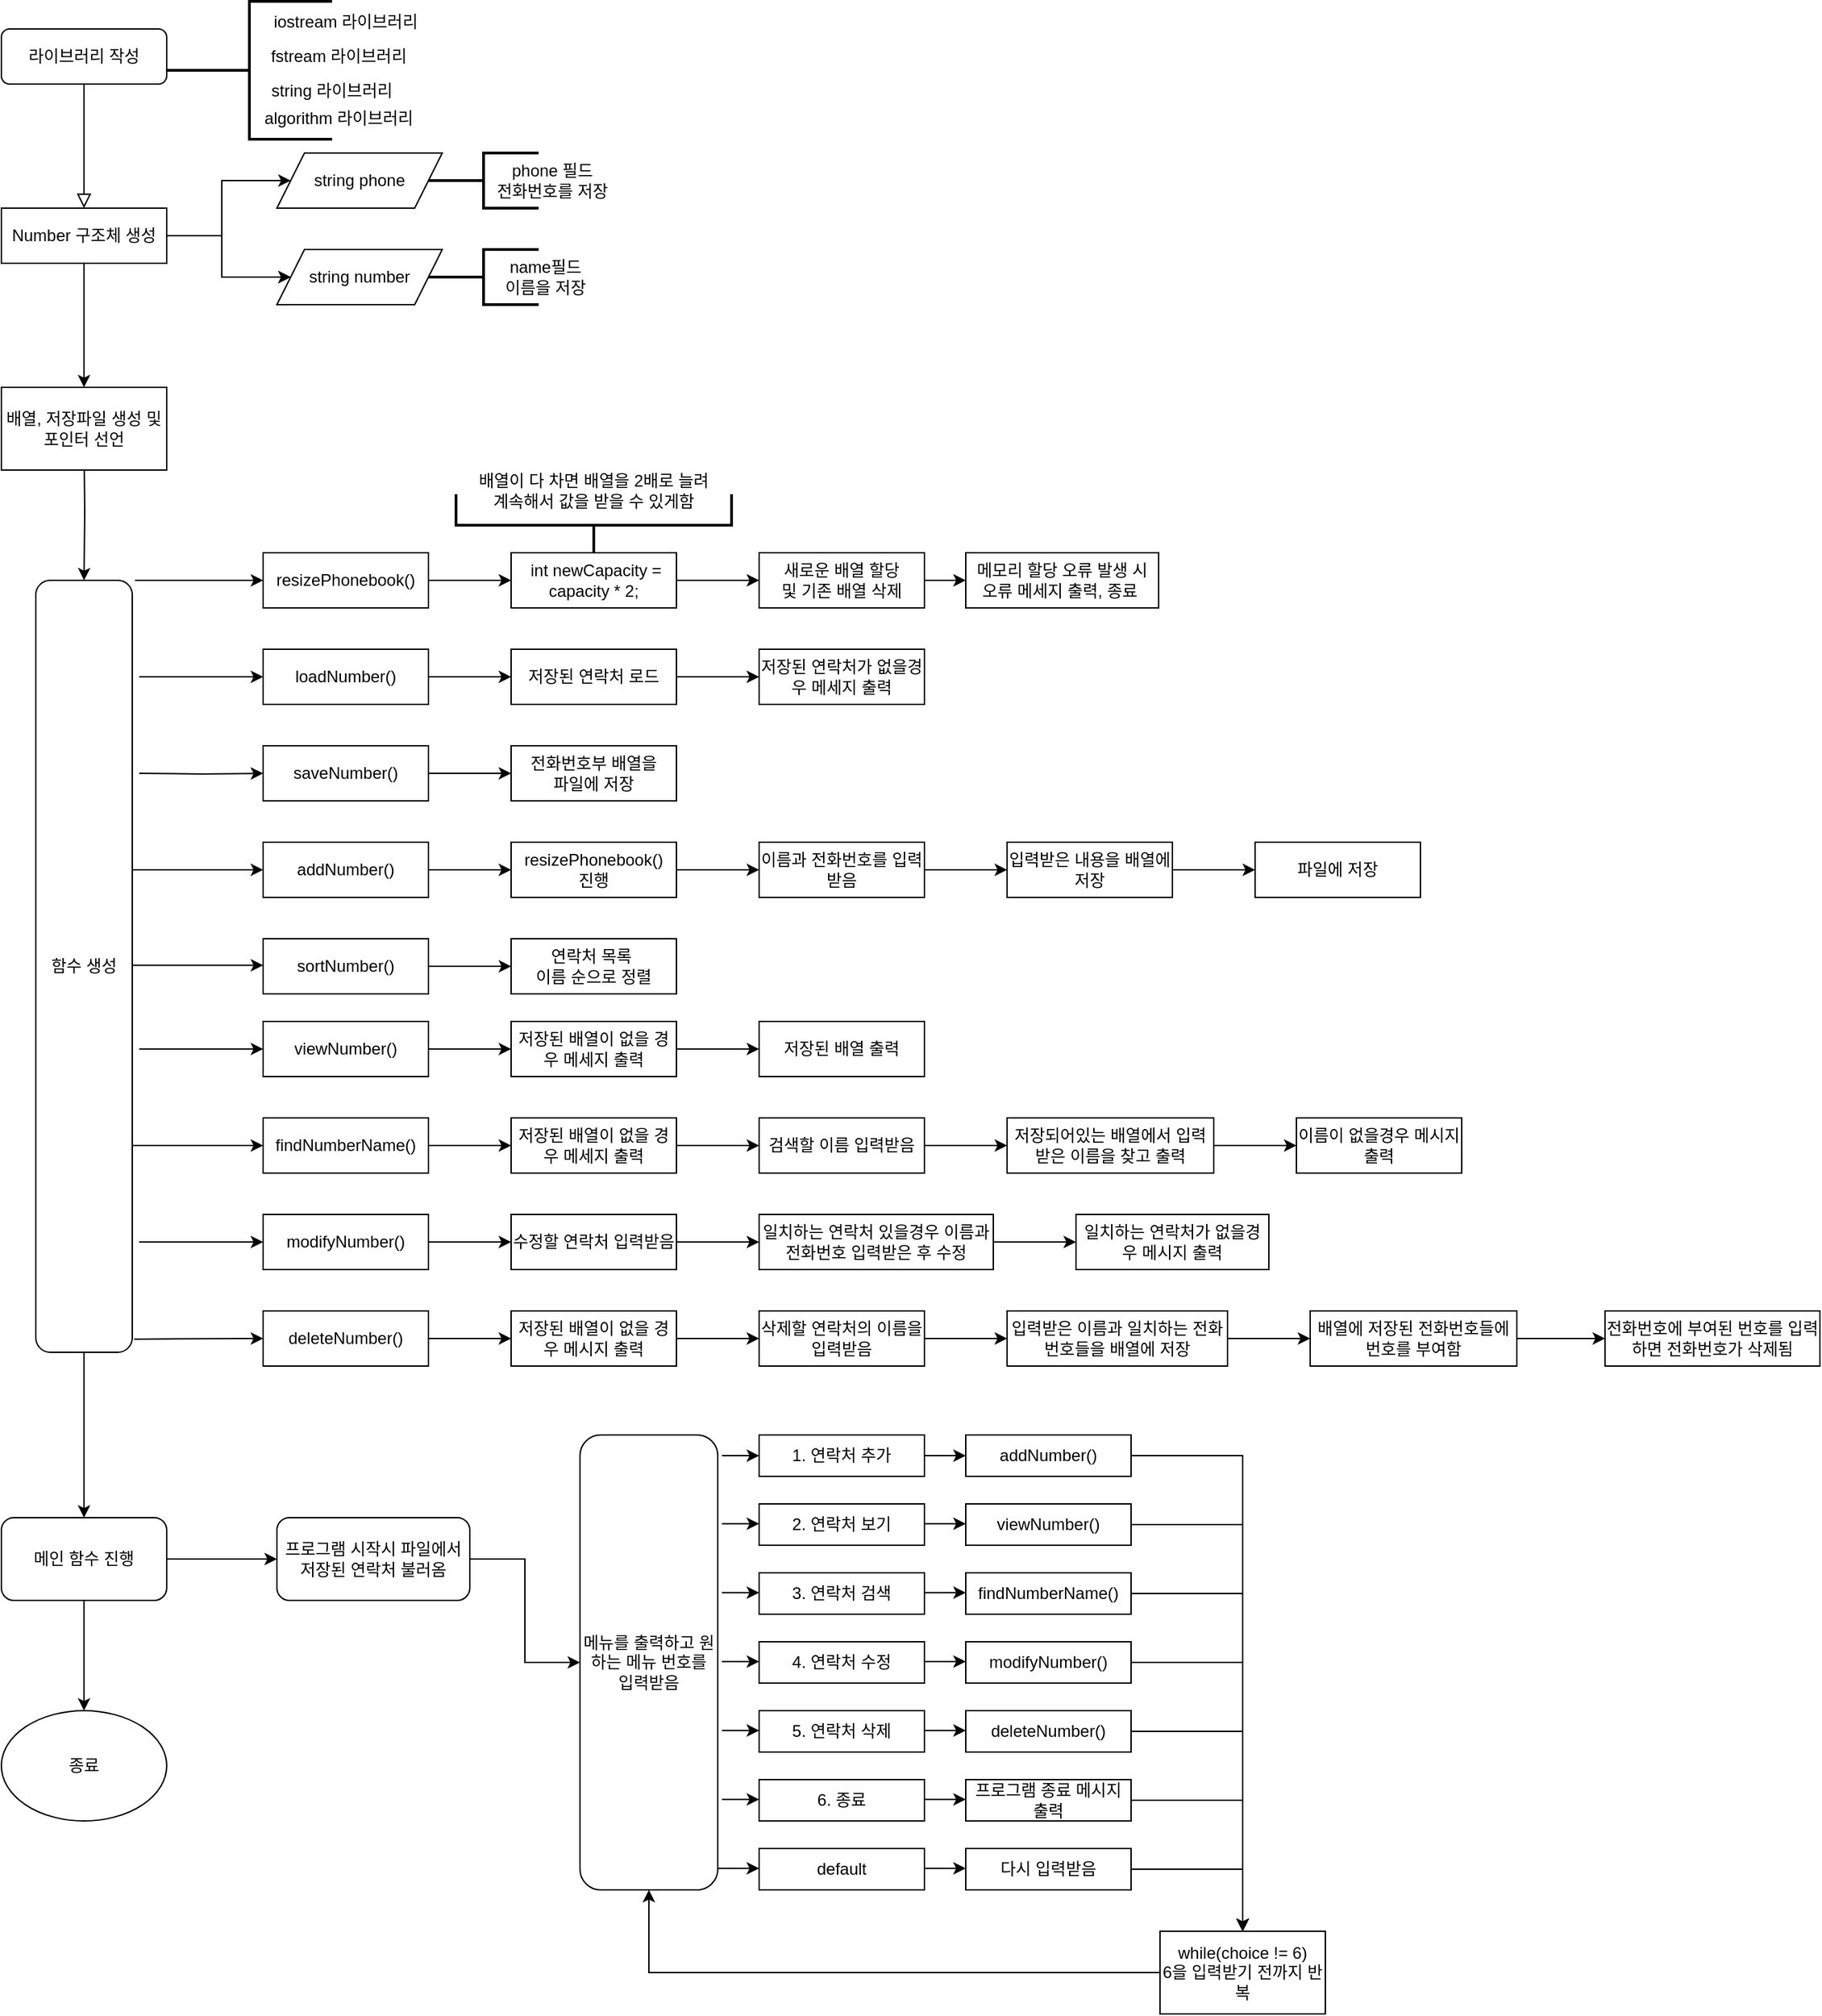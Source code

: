 <mxfile version="24.7.16">
  <diagram id="C5RBs43oDa-KdzZeNtuy" name="Page-1">
    <mxGraphModel dx="934" dy="646" grid="1" gridSize="10" guides="1" tooltips="1" connect="1" arrows="1" fold="1" page="1" pageScale="1" pageWidth="827" pageHeight="1169" math="0" shadow="0">
      <root>
        <mxCell id="WIyWlLk6GJQsqaUBKTNV-0" />
        <mxCell id="WIyWlLk6GJQsqaUBKTNV-1" parent="WIyWlLk6GJQsqaUBKTNV-0" />
        <mxCell id="WIyWlLk6GJQsqaUBKTNV-2" value="" style="rounded=0;html=1;jettySize=auto;orthogonalLoop=1;fontSize=11;endArrow=block;endFill=0;endSize=8;strokeWidth=1;shadow=0;labelBackgroundColor=none;edgeStyle=orthogonalEdgeStyle;entryX=0.5;entryY=0;entryDx=0;entryDy=0;" parent="WIyWlLk6GJQsqaUBKTNV-1" source="WIyWlLk6GJQsqaUBKTNV-3" target="g7YDLFYQn1koHxjDutFm-1" edge="1">
          <mxGeometry relative="1" as="geometry">
            <mxPoint x="400" y="140" as="targetPoint" />
            <Array as="points" />
          </mxGeometry>
        </mxCell>
        <mxCell id="WIyWlLk6GJQsqaUBKTNV-3" value="라이브러리 작성" style="rounded=1;whiteSpace=wrap;html=1;fontSize=12;glass=0;strokeWidth=1;shadow=0;" parent="WIyWlLk6GJQsqaUBKTNV-1" vertex="1">
          <mxGeometry x="340" y="30" width="120" height="40" as="geometry" />
        </mxCell>
        <mxCell id="g7YDLFYQn1koHxjDutFm-14" value="" style="edgeStyle=orthogonalEdgeStyle;rounded=0;orthogonalLoop=1;jettySize=auto;html=1;" parent="WIyWlLk6GJQsqaUBKTNV-1" source="g7YDLFYQn1koHxjDutFm-1" target="g7YDLFYQn1koHxjDutFm-12" edge="1">
          <mxGeometry relative="1" as="geometry" />
        </mxCell>
        <mxCell id="g7YDLFYQn1koHxjDutFm-15" value="" style="edgeStyle=orthogonalEdgeStyle;rounded=0;orthogonalLoop=1;jettySize=auto;html=1;" parent="WIyWlLk6GJQsqaUBKTNV-1" source="g7YDLFYQn1koHxjDutFm-1" target="g7YDLFYQn1koHxjDutFm-12" edge="1">
          <mxGeometry relative="1" as="geometry" />
        </mxCell>
        <mxCell id="g7YDLFYQn1koHxjDutFm-17" style="edgeStyle=orthogonalEdgeStyle;rounded=0;orthogonalLoop=1;jettySize=auto;html=1;" parent="WIyWlLk6GJQsqaUBKTNV-1" source="g7YDLFYQn1koHxjDutFm-1" target="g7YDLFYQn1koHxjDutFm-9" edge="1">
          <mxGeometry relative="1" as="geometry" />
        </mxCell>
        <mxCell id="g7YDLFYQn1koHxjDutFm-1" value="Number 구조체 생성" style="rounded=0;whiteSpace=wrap;html=1;" parent="WIyWlLk6GJQsqaUBKTNV-1" vertex="1">
          <mxGeometry x="340" y="160" width="120" height="40" as="geometry" />
        </mxCell>
        <mxCell id="g7YDLFYQn1koHxjDutFm-9" value="string phone" style="shape=parallelogram;perimeter=parallelogramPerimeter;whiteSpace=wrap;html=1;fixedSize=1;" parent="WIyWlLk6GJQsqaUBKTNV-1" vertex="1">
          <mxGeometry x="540" y="120" width="120" height="40" as="geometry" />
        </mxCell>
        <mxCell id="g7YDLFYQn1koHxjDutFm-10" style="edgeStyle=orthogonalEdgeStyle;rounded=0;orthogonalLoop=1;jettySize=auto;html=1;exitX=0.5;exitY=1;exitDx=0;exitDy=0;" parent="WIyWlLk6GJQsqaUBKTNV-1" source="g7YDLFYQn1koHxjDutFm-9" target="g7YDLFYQn1koHxjDutFm-9" edge="1">
          <mxGeometry relative="1" as="geometry" />
        </mxCell>
        <mxCell id="g7YDLFYQn1koHxjDutFm-12" value="string number" style="shape=parallelogram;perimeter=parallelogramPerimeter;whiteSpace=wrap;html=1;fixedSize=1;direction=east;" parent="WIyWlLk6GJQsqaUBKTNV-1" vertex="1">
          <mxGeometry x="540" y="190" width="120" height="40" as="geometry" />
        </mxCell>
        <mxCell id="g7YDLFYQn1koHxjDutFm-18" value="phone 필드&lt;div&gt;전화번호를 저장&lt;/div&gt;" style="text;html=1;align=center;verticalAlign=middle;whiteSpace=wrap;rounded=0;" parent="WIyWlLk6GJQsqaUBKTNV-1" vertex="1">
          <mxGeometry x="695" y="125" width="90" height="30" as="geometry" />
        </mxCell>
        <mxCell id="g7YDLFYQn1koHxjDutFm-21" value="name필드&lt;div&gt;이름을 저장&lt;/div&gt;" style="text;html=1;align=center;verticalAlign=middle;whiteSpace=wrap;rounded=0;" parent="WIyWlLk6GJQsqaUBKTNV-1" vertex="1">
          <mxGeometry x="685" y="195" width="100" height="30" as="geometry" />
        </mxCell>
        <mxCell id="g7YDLFYQn1koHxjDutFm-23" value="" style="strokeWidth=2;html=1;shape=mxgraph.flowchart.annotation_2;align=left;labelPosition=right;pointerEvents=1;" parent="WIyWlLk6GJQsqaUBKTNV-1" vertex="1">
          <mxGeometry x="650" y="190" width="80" height="40" as="geometry" />
        </mxCell>
        <mxCell id="g7YDLFYQn1koHxjDutFm-24" value="" style="strokeWidth=2;html=1;shape=mxgraph.flowchart.annotation_2;align=left;labelPosition=right;pointerEvents=1;" parent="WIyWlLk6GJQsqaUBKTNV-1" vertex="1">
          <mxGeometry x="650" y="120" width="80" height="40" as="geometry" />
        </mxCell>
        <mxCell id="g7YDLFYQn1koHxjDutFm-28" value="iostream 라이브러리" style="text;html=1;align=center;verticalAlign=middle;whiteSpace=wrap;rounded=0;" parent="WIyWlLk6GJQsqaUBKTNV-1" vertex="1">
          <mxGeometry x="530" y="10" width="120" height="30" as="geometry" />
        </mxCell>
        <mxCell id="g7YDLFYQn1koHxjDutFm-29" value="fstream 라이브러리" style="text;html=1;align=center;verticalAlign=middle;whiteSpace=wrap;rounded=0;" parent="WIyWlLk6GJQsqaUBKTNV-1" vertex="1">
          <mxGeometry x="530" y="35" width="110" height="30" as="geometry" />
        </mxCell>
        <mxCell id="g7YDLFYQn1koHxjDutFm-30" value="string 라이브러리" style="text;html=1;align=center;verticalAlign=middle;whiteSpace=wrap;rounded=0;" parent="WIyWlLk6GJQsqaUBKTNV-1" vertex="1">
          <mxGeometry x="520" y="60" width="120" height="30" as="geometry" />
        </mxCell>
        <mxCell id="g7YDLFYQn1koHxjDutFm-31" value="" style="strokeWidth=2;html=1;shape=mxgraph.flowchart.annotation_2;align=left;labelPosition=right;pointerEvents=1;" parent="WIyWlLk6GJQsqaUBKTNV-1" vertex="1">
          <mxGeometry x="460" y="10" width="120" height="100" as="geometry" />
        </mxCell>
        <mxCell id="4MR9LYJNb3dsvBy-W1I3-41" value="" style="edgeStyle=orthogonalEdgeStyle;rounded=0;orthogonalLoop=1;jettySize=auto;html=1;" edge="1" parent="WIyWlLk6GJQsqaUBKTNV-1" target="4MR9LYJNb3dsvBy-W1I3-38">
          <mxGeometry relative="1" as="geometry">
            <mxPoint x="440" y="570" as="sourcePoint" />
          </mxGeometry>
        </mxCell>
        <mxCell id="4MR9LYJNb3dsvBy-W1I3-85" value="" style="edgeStyle=orthogonalEdgeStyle;rounded=0;orthogonalLoop=1;jettySize=auto;html=1;exitX=0.5;exitY=1;exitDx=0;exitDy=0;" edge="1" parent="WIyWlLk6GJQsqaUBKTNV-1" source="g7YDLFYQn1koHxjDutFm-34" target="4MR9LYJNb3dsvBy-W1I3-84">
          <mxGeometry relative="1" as="geometry">
            <mxPoint x="400" y="950" as="sourcePoint" />
          </mxGeometry>
        </mxCell>
        <mxCell id="4MR9LYJNb3dsvBy-W1I3-121" value="" style="edgeStyle=orthogonalEdgeStyle;rounded=0;orthogonalLoop=1;jettySize=auto;html=1;" edge="1" parent="WIyWlLk6GJQsqaUBKTNV-1" source="g7YDLFYQn1koHxjDutFm-34" target="4MR9LYJNb3dsvBy-W1I3-112">
          <mxGeometry relative="1" as="geometry">
            <Array as="points">
              <mxPoint x="460" y="640" />
              <mxPoint x="460" y="640" />
            </Array>
          </mxGeometry>
        </mxCell>
        <mxCell id="g7YDLFYQn1koHxjDutFm-34" value="함수 생성" style="rounded=1;whiteSpace=wrap;html=1;" parent="WIyWlLk6GJQsqaUBKTNV-1" vertex="1">
          <mxGeometry x="365" y="430" width="70" height="560" as="geometry" />
        </mxCell>
        <mxCell id="drRuU5ZXEtBAREYifB8F-1" value="" style="edgeStyle=orthogonalEdgeStyle;rounded=0;orthogonalLoop=1;jettySize=auto;html=1;" parent="WIyWlLk6GJQsqaUBKTNV-1" source="g7YDLFYQn1koHxjDutFm-1" edge="1">
          <mxGeometry relative="1" as="geometry">
            <mxPoint x="400" y="200" as="sourcePoint" />
            <mxPoint x="400" y="290" as="targetPoint" />
          </mxGeometry>
        </mxCell>
        <mxCell id="drRuU5ZXEtBAREYifB8F-2" value="" style="edgeStyle=orthogonalEdgeStyle;rounded=0;orthogonalLoop=1;jettySize=auto;html=1;" parent="WIyWlLk6GJQsqaUBKTNV-1" target="g7YDLFYQn1koHxjDutFm-34" edge="1">
          <mxGeometry relative="1" as="geometry">
            <mxPoint x="400" y="330" as="sourcePoint" />
          </mxGeometry>
        </mxCell>
        <mxCell id="drRuU5ZXEtBAREYifB8F-11" value="배열이 다 차면 배열을 2배로 늘려&lt;div&gt;계속해서 값을 받을 수 있게함&lt;/div&gt;" style="text;html=1;align=center;verticalAlign=middle;whiteSpace=wrap;rounded=0;" parent="WIyWlLk6GJQsqaUBKTNV-1" vertex="1">
          <mxGeometry x="660" y="350" width="220" height="30" as="geometry" />
        </mxCell>
        <mxCell id="drRuU5ZXEtBAREYifB8F-12" value="" style="strokeWidth=2;html=1;shape=mxgraph.flowchart.annotation_2;align=left;labelPosition=right;pointerEvents=1;direction=north;" parent="WIyWlLk6GJQsqaUBKTNV-1" vertex="1">
          <mxGeometry x="670" y="367.5" width="200" height="45" as="geometry" />
        </mxCell>
        <mxCell id="4MR9LYJNb3dsvBy-W1I3-4" value="배열, 저장파일 생성 및 포인터 선언" style="rounded=0;whiteSpace=wrap;html=1;" vertex="1" parent="WIyWlLk6GJQsqaUBKTNV-1">
          <mxGeometry x="340" y="290" width="120" height="60" as="geometry" />
        </mxCell>
        <mxCell id="4MR9LYJNb3dsvBy-W1I3-27" value="" style="edgeStyle=orthogonalEdgeStyle;rounded=0;orthogonalLoop=1;jettySize=auto;html=1;" edge="1" parent="WIyWlLk6GJQsqaUBKTNV-1" source="4MR9LYJNb3dsvBy-W1I3-5" target="4MR9LYJNb3dsvBy-W1I3-25">
          <mxGeometry relative="1" as="geometry" />
        </mxCell>
        <mxCell id="4MR9LYJNb3dsvBy-W1I3-5" value="resizePhonebook()" style="rounded=0;whiteSpace=wrap;html=1;" vertex="1" parent="WIyWlLk6GJQsqaUBKTNV-1">
          <mxGeometry x="530" y="410" width="120" height="40" as="geometry" />
        </mxCell>
        <mxCell id="4MR9LYJNb3dsvBy-W1I3-13" value="" style="edgeStyle=orthogonalEdgeStyle;rounded=0;orthogonalLoop=1;jettySize=auto;html=1;" edge="1" parent="WIyWlLk6GJQsqaUBKTNV-1" source="4MR9LYJNb3dsvBy-W1I3-8" target="4MR9LYJNb3dsvBy-W1I3-12">
          <mxGeometry relative="1" as="geometry" />
        </mxCell>
        <mxCell id="4MR9LYJNb3dsvBy-W1I3-8" value="새로운 배열 할당&lt;div&gt;및 기존 배열 삭제&lt;/div&gt;" style="rounded=0;whiteSpace=wrap;html=1;" vertex="1" parent="WIyWlLk6GJQsqaUBKTNV-1">
          <mxGeometry x="890" y="410" width="120" height="40" as="geometry" />
        </mxCell>
        <mxCell id="4MR9LYJNb3dsvBy-W1I3-12" value="메모리 할당 오류 발생 시&lt;div&gt;오류 메세지 출력, 종료&amp;nbsp;&lt;/div&gt;" style="rounded=0;whiteSpace=wrap;html=1;" vertex="1" parent="WIyWlLk6GJQsqaUBKTNV-1">
          <mxGeometry x="1040" y="410" width="140" height="40" as="geometry" />
        </mxCell>
        <mxCell id="4MR9LYJNb3dsvBy-W1I3-24" value="" style="endArrow=classic;html=1;rounded=0;entryX=0;entryY=0.5;entryDx=0;entryDy=0;" edge="1" parent="WIyWlLk6GJQsqaUBKTNV-1" target="4MR9LYJNb3dsvBy-W1I3-5">
          <mxGeometry width="50" height="50" relative="1" as="geometry">
            <mxPoint x="437" y="430" as="sourcePoint" />
            <mxPoint x="770" y="580" as="targetPoint" />
          </mxGeometry>
        </mxCell>
        <mxCell id="4MR9LYJNb3dsvBy-W1I3-28" value="" style="edgeStyle=orthogonalEdgeStyle;rounded=0;orthogonalLoop=1;jettySize=auto;html=1;entryX=0;entryY=0.5;entryDx=0;entryDy=0;" edge="1" parent="WIyWlLk6GJQsqaUBKTNV-1" source="4MR9LYJNb3dsvBy-W1I3-25" target="4MR9LYJNb3dsvBy-W1I3-8">
          <mxGeometry relative="1" as="geometry">
            <mxPoint x="860" y="450" as="targetPoint" />
            <Array as="points">
              <mxPoint x="850" y="430" />
              <mxPoint x="850" y="430" />
            </Array>
          </mxGeometry>
        </mxCell>
        <mxCell id="4MR9LYJNb3dsvBy-W1I3-25" value="&amp;nbsp;int newCapacity = capacity * 2;" style="rounded=0;whiteSpace=wrap;html=1;" vertex="1" parent="WIyWlLk6GJQsqaUBKTNV-1">
          <mxGeometry x="710" y="410" width="120" height="40" as="geometry" />
        </mxCell>
        <mxCell id="4MR9LYJNb3dsvBy-W1I3-34" value="" style="edgeStyle=orthogonalEdgeStyle;rounded=0;orthogonalLoop=1;jettySize=auto;html=1;" edge="1" parent="WIyWlLk6GJQsqaUBKTNV-1" source="4MR9LYJNb3dsvBy-W1I3-32" target="4MR9LYJNb3dsvBy-W1I3-33">
          <mxGeometry relative="1" as="geometry" />
        </mxCell>
        <mxCell id="4MR9LYJNb3dsvBy-W1I3-32" value="loadNumber()" style="rounded=0;whiteSpace=wrap;html=1;" vertex="1" parent="WIyWlLk6GJQsqaUBKTNV-1">
          <mxGeometry x="530" y="480" width="120" height="40" as="geometry" />
        </mxCell>
        <mxCell id="4MR9LYJNb3dsvBy-W1I3-36" value="" style="edgeStyle=orthogonalEdgeStyle;rounded=0;orthogonalLoop=1;jettySize=auto;html=1;" edge="1" parent="WIyWlLk6GJQsqaUBKTNV-1" source="4MR9LYJNb3dsvBy-W1I3-33" target="4MR9LYJNb3dsvBy-W1I3-35">
          <mxGeometry relative="1" as="geometry" />
        </mxCell>
        <mxCell id="4MR9LYJNb3dsvBy-W1I3-33" value="저장된 연락처 로드" style="rounded=0;whiteSpace=wrap;html=1;" vertex="1" parent="WIyWlLk6GJQsqaUBKTNV-1">
          <mxGeometry x="710" y="480" width="120" height="40" as="geometry" />
        </mxCell>
        <mxCell id="4MR9LYJNb3dsvBy-W1I3-35" value="저장된 연락처가 없을경우 메세지 출력" style="rounded=0;whiteSpace=wrap;html=1;" vertex="1" parent="WIyWlLk6GJQsqaUBKTNV-1">
          <mxGeometry x="890" y="480" width="120" height="40" as="geometry" />
        </mxCell>
        <mxCell id="4MR9LYJNb3dsvBy-W1I3-37" value="" style="endArrow=classic;html=1;rounded=0;entryX=0;entryY=0.5;entryDx=0;entryDy=0;" edge="1" parent="WIyWlLk6GJQsqaUBKTNV-1" target="4MR9LYJNb3dsvBy-W1I3-32">
          <mxGeometry width="50" height="50" relative="1" as="geometry">
            <mxPoint x="440" y="500" as="sourcePoint" />
            <mxPoint x="740" y="630" as="targetPoint" />
          </mxGeometry>
        </mxCell>
        <mxCell id="4MR9LYJNb3dsvBy-W1I3-40" value="" style="edgeStyle=orthogonalEdgeStyle;rounded=0;orthogonalLoop=1;jettySize=auto;html=1;" edge="1" parent="WIyWlLk6GJQsqaUBKTNV-1" source="4MR9LYJNb3dsvBy-W1I3-38" target="4MR9LYJNb3dsvBy-W1I3-39">
          <mxGeometry relative="1" as="geometry" />
        </mxCell>
        <mxCell id="4MR9LYJNb3dsvBy-W1I3-38" value="saveNumber()" style="rounded=0;whiteSpace=wrap;html=1;" vertex="1" parent="WIyWlLk6GJQsqaUBKTNV-1">
          <mxGeometry x="530" y="550" width="120" height="40" as="geometry" />
        </mxCell>
        <mxCell id="4MR9LYJNb3dsvBy-W1I3-39" value="전화번호부 배열을&lt;div&gt;파일에 저장&lt;/div&gt;" style="rounded=0;whiteSpace=wrap;html=1;" vertex="1" parent="WIyWlLk6GJQsqaUBKTNV-1">
          <mxGeometry x="710" y="550" width="120" height="40" as="geometry" />
        </mxCell>
        <mxCell id="4MR9LYJNb3dsvBy-W1I3-44" value="" style="edgeStyle=orthogonalEdgeStyle;rounded=0;orthogonalLoop=1;jettySize=auto;html=1;" edge="1" parent="WIyWlLk6GJQsqaUBKTNV-1" source="4MR9LYJNb3dsvBy-W1I3-42" target="4MR9LYJNb3dsvBy-W1I3-43">
          <mxGeometry relative="1" as="geometry" />
        </mxCell>
        <mxCell id="4MR9LYJNb3dsvBy-W1I3-42" value="viewNumber()" style="rounded=0;whiteSpace=wrap;html=1;" vertex="1" parent="WIyWlLk6GJQsqaUBKTNV-1">
          <mxGeometry x="530" y="750" width="120" height="40" as="geometry" />
        </mxCell>
        <mxCell id="4MR9LYJNb3dsvBy-W1I3-46" value="" style="edgeStyle=orthogonalEdgeStyle;rounded=0;orthogonalLoop=1;jettySize=auto;html=1;" edge="1" parent="WIyWlLk6GJQsqaUBKTNV-1" source="4MR9LYJNb3dsvBy-W1I3-43" target="4MR9LYJNb3dsvBy-W1I3-45">
          <mxGeometry relative="1" as="geometry" />
        </mxCell>
        <mxCell id="4MR9LYJNb3dsvBy-W1I3-43" value="저장된 배열이 없을 경우 메세지 출력" style="rounded=0;whiteSpace=wrap;html=1;" vertex="1" parent="WIyWlLk6GJQsqaUBKTNV-1">
          <mxGeometry x="710" y="750" width="120" height="40" as="geometry" />
        </mxCell>
        <mxCell id="4MR9LYJNb3dsvBy-W1I3-45" value="저장된 배열 출력" style="rounded=0;whiteSpace=wrap;html=1;" vertex="1" parent="WIyWlLk6GJQsqaUBKTNV-1">
          <mxGeometry x="890" y="750" width="120" height="40" as="geometry" />
        </mxCell>
        <mxCell id="4MR9LYJNb3dsvBy-W1I3-47" value="" style="endArrow=classic;html=1;rounded=0;entryX=0;entryY=0.5;entryDx=0;entryDy=0;" edge="1" parent="WIyWlLk6GJQsqaUBKTNV-1" target="4MR9LYJNb3dsvBy-W1I3-42">
          <mxGeometry width="50" height="50" relative="1" as="geometry">
            <mxPoint x="440" y="770" as="sourcePoint" />
            <mxPoint x="720" y="700" as="targetPoint" />
          </mxGeometry>
        </mxCell>
        <mxCell id="4MR9LYJNb3dsvBy-W1I3-52" value="" style="edgeStyle=orthogonalEdgeStyle;rounded=0;orthogonalLoop=1;jettySize=auto;html=1;" edge="1" parent="WIyWlLk6GJQsqaUBKTNV-1" source="4MR9LYJNb3dsvBy-W1I3-48" target="4MR9LYJNb3dsvBy-W1I3-51">
          <mxGeometry relative="1" as="geometry" />
        </mxCell>
        <mxCell id="4MR9LYJNb3dsvBy-W1I3-48" value="findNumberName()" style="rounded=0;whiteSpace=wrap;html=1;" vertex="1" parent="WIyWlLk6GJQsqaUBKTNV-1">
          <mxGeometry x="530" y="820" width="120" height="40" as="geometry" />
        </mxCell>
        <mxCell id="4MR9LYJNb3dsvBy-W1I3-55" value="" style="edgeStyle=orthogonalEdgeStyle;rounded=0;orthogonalLoop=1;jettySize=auto;html=1;" edge="1" parent="WIyWlLk6GJQsqaUBKTNV-1" source="4MR9LYJNb3dsvBy-W1I3-51" target="4MR9LYJNb3dsvBy-W1I3-54">
          <mxGeometry relative="1" as="geometry" />
        </mxCell>
        <mxCell id="4MR9LYJNb3dsvBy-W1I3-51" value="저장된 배열이 없을 경우 메세지 출력" style="rounded=0;whiteSpace=wrap;html=1;" vertex="1" parent="WIyWlLk6GJQsqaUBKTNV-1">
          <mxGeometry x="710" y="820" width="120" height="40" as="geometry" />
        </mxCell>
        <mxCell id="4MR9LYJNb3dsvBy-W1I3-57" value="" style="edgeStyle=orthogonalEdgeStyle;rounded=0;orthogonalLoop=1;jettySize=auto;html=1;" edge="1" parent="WIyWlLk6GJQsqaUBKTNV-1" source="4MR9LYJNb3dsvBy-W1I3-54" target="4MR9LYJNb3dsvBy-W1I3-56">
          <mxGeometry relative="1" as="geometry" />
        </mxCell>
        <mxCell id="4MR9LYJNb3dsvBy-W1I3-54" value="검색할 이름 입력받음" style="rounded=0;whiteSpace=wrap;html=1;" vertex="1" parent="WIyWlLk6GJQsqaUBKTNV-1">
          <mxGeometry x="890" y="820" width="120" height="40" as="geometry" />
        </mxCell>
        <mxCell id="4MR9LYJNb3dsvBy-W1I3-59" value="" style="edgeStyle=orthogonalEdgeStyle;rounded=0;orthogonalLoop=1;jettySize=auto;html=1;" edge="1" parent="WIyWlLk6GJQsqaUBKTNV-1" source="4MR9LYJNb3dsvBy-W1I3-56" target="4MR9LYJNb3dsvBy-W1I3-58">
          <mxGeometry relative="1" as="geometry" />
        </mxCell>
        <mxCell id="4MR9LYJNb3dsvBy-W1I3-56" value="저장되어있는 배열에서 입력받은 이름을 찾고 출력" style="rounded=0;whiteSpace=wrap;html=1;" vertex="1" parent="WIyWlLk6GJQsqaUBKTNV-1">
          <mxGeometry x="1070" y="820" width="150" height="40" as="geometry" />
        </mxCell>
        <mxCell id="4MR9LYJNb3dsvBy-W1I3-58" value="이름이 없을경우 메시지 출력" style="rounded=0;whiteSpace=wrap;html=1;" vertex="1" parent="WIyWlLk6GJQsqaUBKTNV-1">
          <mxGeometry x="1280" y="820" width="120" height="40" as="geometry" />
        </mxCell>
        <mxCell id="4MR9LYJNb3dsvBy-W1I3-61" value="" style="endArrow=classic;html=1;rounded=0;entryX=0;entryY=0.5;entryDx=0;entryDy=0;" edge="1" parent="WIyWlLk6GJQsqaUBKTNV-1" target="4MR9LYJNb3dsvBy-W1I3-48">
          <mxGeometry width="50" height="50" relative="1" as="geometry">
            <mxPoint x="435" y="840" as="sourcePoint" />
            <mxPoint x="710" y="820" as="targetPoint" />
          </mxGeometry>
        </mxCell>
        <mxCell id="4MR9LYJNb3dsvBy-W1I3-64" value="" style="edgeStyle=orthogonalEdgeStyle;rounded=0;orthogonalLoop=1;jettySize=auto;html=1;" edge="1" parent="WIyWlLk6GJQsqaUBKTNV-1" source="4MR9LYJNb3dsvBy-W1I3-62" target="4MR9LYJNb3dsvBy-W1I3-63">
          <mxGeometry relative="1" as="geometry" />
        </mxCell>
        <mxCell id="4MR9LYJNb3dsvBy-W1I3-62" value="modifyNumber()" style="rounded=0;whiteSpace=wrap;html=1;" vertex="1" parent="WIyWlLk6GJQsqaUBKTNV-1">
          <mxGeometry x="530" y="890" width="120" height="40" as="geometry" />
        </mxCell>
        <mxCell id="4MR9LYJNb3dsvBy-W1I3-66" value="" style="edgeStyle=orthogonalEdgeStyle;rounded=0;orthogonalLoop=1;jettySize=auto;html=1;" edge="1" parent="WIyWlLk6GJQsqaUBKTNV-1" source="4MR9LYJNb3dsvBy-W1I3-63" target="4MR9LYJNb3dsvBy-W1I3-65">
          <mxGeometry relative="1" as="geometry" />
        </mxCell>
        <mxCell id="4MR9LYJNb3dsvBy-W1I3-63" value="수정할 연락처 입력받음" style="rounded=0;whiteSpace=wrap;html=1;" vertex="1" parent="WIyWlLk6GJQsqaUBKTNV-1">
          <mxGeometry x="710" y="890" width="120" height="40" as="geometry" />
        </mxCell>
        <mxCell id="4MR9LYJNb3dsvBy-W1I3-68" value="" style="edgeStyle=orthogonalEdgeStyle;rounded=0;orthogonalLoop=1;jettySize=auto;html=1;" edge="1" parent="WIyWlLk6GJQsqaUBKTNV-1" source="4MR9LYJNb3dsvBy-W1I3-65" target="4MR9LYJNb3dsvBy-W1I3-67">
          <mxGeometry relative="1" as="geometry" />
        </mxCell>
        <mxCell id="4MR9LYJNb3dsvBy-W1I3-65" value="일치하는 연락처 있을경우 이름과 전화번호 입력받은 후 수정" style="rounded=0;whiteSpace=wrap;html=1;" vertex="1" parent="WIyWlLk6GJQsqaUBKTNV-1">
          <mxGeometry x="890" y="890" width="170" height="40" as="geometry" />
        </mxCell>
        <mxCell id="4MR9LYJNb3dsvBy-W1I3-67" value="일치하는 연락처가 없을경우 메시지 출력" style="rounded=0;whiteSpace=wrap;html=1;" vertex="1" parent="WIyWlLk6GJQsqaUBKTNV-1">
          <mxGeometry x="1120" y="890" width="140" height="40" as="geometry" />
        </mxCell>
        <mxCell id="4MR9LYJNb3dsvBy-W1I3-69" value="" style="endArrow=classic;html=1;rounded=0;entryX=0;entryY=0.5;entryDx=0;entryDy=0;" edge="1" parent="WIyWlLk6GJQsqaUBKTNV-1" target="4MR9LYJNb3dsvBy-W1I3-62">
          <mxGeometry width="50" height="50" relative="1" as="geometry">
            <mxPoint x="440" y="910" as="sourcePoint" />
            <mxPoint x="529.97" y="830" as="targetPoint" />
          </mxGeometry>
        </mxCell>
        <mxCell id="4MR9LYJNb3dsvBy-W1I3-76" value="" style="edgeStyle=orthogonalEdgeStyle;rounded=0;orthogonalLoop=1;jettySize=auto;html=1;" edge="1" parent="WIyWlLk6GJQsqaUBKTNV-1" source="4MR9LYJNb3dsvBy-W1I3-74" target="4MR9LYJNb3dsvBy-W1I3-75">
          <mxGeometry relative="1" as="geometry" />
        </mxCell>
        <mxCell id="4MR9LYJNb3dsvBy-W1I3-74" value="deleteNumber()" style="rounded=0;whiteSpace=wrap;html=1;" vertex="1" parent="WIyWlLk6GJQsqaUBKTNV-1">
          <mxGeometry x="530" y="960" width="120" height="40" as="geometry" />
        </mxCell>
        <mxCell id="4MR9LYJNb3dsvBy-W1I3-78" value="" style="edgeStyle=orthogonalEdgeStyle;rounded=0;orthogonalLoop=1;jettySize=auto;html=1;" edge="1" parent="WIyWlLk6GJQsqaUBKTNV-1" source="4MR9LYJNb3dsvBy-W1I3-75" target="4MR9LYJNb3dsvBy-W1I3-77">
          <mxGeometry relative="1" as="geometry" />
        </mxCell>
        <mxCell id="4MR9LYJNb3dsvBy-W1I3-75" value="저장된 배열이 없을 경우 메시지 출력" style="rounded=0;whiteSpace=wrap;html=1;" vertex="1" parent="WIyWlLk6GJQsqaUBKTNV-1">
          <mxGeometry x="710" y="960" width="120" height="40" as="geometry" />
        </mxCell>
        <mxCell id="4MR9LYJNb3dsvBy-W1I3-80" value="" style="edgeStyle=orthogonalEdgeStyle;rounded=0;orthogonalLoop=1;jettySize=auto;html=1;" edge="1" parent="WIyWlLk6GJQsqaUBKTNV-1" source="4MR9LYJNb3dsvBy-W1I3-77" target="4MR9LYJNb3dsvBy-W1I3-79">
          <mxGeometry relative="1" as="geometry" />
        </mxCell>
        <mxCell id="4MR9LYJNb3dsvBy-W1I3-77" value="삭제할 연락처의 이름을 입력받음" style="rounded=0;whiteSpace=wrap;html=1;" vertex="1" parent="WIyWlLk6GJQsqaUBKTNV-1">
          <mxGeometry x="890" y="960" width="120" height="40" as="geometry" />
        </mxCell>
        <mxCell id="4MR9LYJNb3dsvBy-W1I3-82" value="" style="edgeStyle=orthogonalEdgeStyle;rounded=0;orthogonalLoop=1;jettySize=auto;html=1;" edge="1" parent="WIyWlLk6GJQsqaUBKTNV-1" source="4MR9LYJNb3dsvBy-W1I3-79" target="4MR9LYJNb3dsvBy-W1I3-81">
          <mxGeometry relative="1" as="geometry" />
        </mxCell>
        <mxCell id="4MR9LYJNb3dsvBy-W1I3-79" value="입력받은 이름과 일치하는 전화번호들을 배열에 저장" style="rounded=0;whiteSpace=wrap;html=1;" vertex="1" parent="WIyWlLk6GJQsqaUBKTNV-1">
          <mxGeometry x="1070" y="960" width="160" height="40" as="geometry" />
        </mxCell>
        <mxCell id="4MR9LYJNb3dsvBy-W1I3-158" value="" style="edgeStyle=orthogonalEdgeStyle;rounded=0;orthogonalLoop=1;jettySize=auto;html=1;" edge="1" parent="WIyWlLk6GJQsqaUBKTNV-1" source="4MR9LYJNb3dsvBy-W1I3-81" target="4MR9LYJNb3dsvBy-W1I3-157">
          <mxGeometry relative="1" as="geometry" />
        </mxCell>
        <mxCell id="4MR9LYJNb3dsvBy-W1I3-81" value="배열에 저장된 전화번호들에 번호를 부여함" style="rounded=0;whiteSpace=wrap;html=1;" vertex="1" parent="WIyWlLk6GJQsqaUBKTNV-1">
          <mxGeometry x="1290" y="960" width="150" height="40" as="geometry" />
        </mxCell>
        <mxCell id="4MR9LYJNb3dsvBy-W1I3-83" value="" style="endArrow=classic;html=1;rounded=0;exitX=1.02;exitY=0.914;exitDx=0;exitDy=0;exitPerimeter=0;entryX=0;entryY=0.5;entryDx=0;entryDy=0;" edge="1" parent="WIyWlLk6GJQsqaUBKTNV-1" target="4MR9LYJNb3dsvBy-W1I3-74">
          <mxGeometry width="50" height="50" relative="1" as="geometry">
            <mxPoint x="436.4" y="980.44" as="sourcePoint" />
            <mxPoint x="540" y="930" as="targetPoint" />
          </mxGeometry>
        </mxCell>
        <mxCell id="4MR9LYJNb3dsvBy-W1I3-87" value="" style="edgeStyle=orthogonalEdgeStyle;rounded=0;orthogonalLoop=1;jettySize=auto;html=1;" edge="1" parent="WIyWlLk6GJQsqaUBKTNV-1" source="4MR9LYJNb3dsvBy-W1I3-84" target="4MR9LYJNb3dsvBy-W1I3-86">
          <mxGeometry relative="1" as="geometry" />
        </mxCell>
        <mxCell id="4MR9LYJNb3dsvBy-W1I3-148" value="" style="edgeStyle=orthogonalEdgeStyle;rounded=0;orthogonalLoop=1;jettySize=auto;html=1;" edge="1" parent="WIyWlLk6GJQsqaUBKTNV-1" source="4MR9LYJNb3dsvBy-W1I3-84">
          <mxGeometry relative="1" as="geometry">
            <mxPoint x="400" y="1250.0" as="targetPoint" />
          </mxGeometry>
        </mxCell>
        <mxCell id="4MR9LYJNb3dsvBy-W1I3-84" value="메인 함수 진행" style="rounded=1;whiteSpace=wrap;html=1;" vertex="1" parent="WIyWlLk6GJQsqaUBKTNV-1">
          <mxGeometry x="340" y="1110" width="120" height="60" as="geometry" />
        </mxCell>
        <mxCell id="4MR9LYJNb3dsvBy-W1I3-89" value="" style="edgeStyle=orthogonalEdgeStyle;rounded=0;orthogonalLoop=1;jettySize=auto;html=1;" edge="1" parent="WIyWlLk6GJQsqaUBKTNV-1" source="4MR9LYJNb3dsvBy-W1I3-86" target="4MR9LYJNb3dsvBy-W1I3-88">
          <mxGeometry relative="1" as="geometry" />
        </mxCell>
        <mxCell id="4MR9LYJNb3dsvBy-W1I3-86" value="프로그램 시작시 파일에서 저장된 연락처 불러옴" style="rounded=1;whiteSpace=wrap;html=1;" vertex="1" parent="WIyWlLk6GJQsqaUBKTNV-1">
          <mxGeometry x="540" y="1110" width="140" height="60" as="geometry" />
        </mxCell>
        <mxCell id="4MR9LYJNb3dsvBy-W1I3-88" value="메뉴를 출력하고 원하는 메뉴 번호를 입력받음" style="rounded=1;whiteSpace=wrap;html=1;" vertex="1" parent="WIyWlLk6GJQsqaUBKTNV-1">
          <mxGeometry x="760" y="1050" width="100" height="330" as="geometry" />
        </mxCell>
        <mxCell id="4MR9LYJNb3dsvBy-W1I3-111" value="" style="edgeStyle=orthogonalEdgeStyle;rounded=0;orthogonalLoop=1;jettySize=auto;html=1;" edge="1" parent="WIyWlLk6GJQsqaUBKTNV-1" source="4MR9LYJNb3dsvBy-W1I3-93" target="4MR9LYJNb3dsvBy-W1I3-110">
          <mxGeometry relative="1" as="geometry" />
        </mxCell>
        <mxCell id="4MR9LYJNb3dsvBy-W1I3-93" value="1. 연락처 추가" style="rounded=0;whiteSpace=wrap;html=1;" vertex="1" parent="WIyWlLk6GJQsqaUBKTNV-1">
          <mxGeometry x="890" y="1050" width="120" height="30" as="geometry" />
        </mxCell>
        <mxCell id="4MR9LYJNb3dsvBy-W1I3-94" value="2. 연락처 보기" style="rounded=0;whiteSpace=wrap;html=1;" vertex="1" parent="WIyWlLk6GJQsqaUBKTNV-1">
          <mxGeometry x="890" y="1100" width="120" height="30" as="geometry" />
        </mxCell>
        <mxCell id="4MR9LYJNb3dsvBy-W1I3-95" value="3. 연락처 검색" style="rounded=0;whiteSpace=wrap;html=1;" vertex="1" parent="WIyWlLk6GJQsqaUBKTNV-1">
          <mxGeometry x="890" y="1150" width="120" height="30" as="geometry" />
        </mxCell>
        <mxCell id="4MR9LYJNb3dsvBy-W1I3-96" value="4. 연락처 수정" style="rounded=0;whiteSpace=wrap;html=1;" vertex="1" parent="WIyWlLk6GJQsqaUBKTNV-1">
          <mxGeometry x="890" y="1200" width="120" height="30" as="geometry" />
        </mxCell>
        <mxCell id="4MR9LYJNb3dsvBy-W1I3-97" value="5. 연락처 삭제" style="rounded=0;whiteSpace=wrap;html=1;" vertex="1" parent="WIyWlLk6GJQsqaUBKTNV-1">
          <mxGeometry x="890" y="1250" width="120" height="30" as="geometry" />
        </mxCell>
        <mxCell id="4MR9LYJNb3dsvBy-W1I3-98" value="6. 종료" style="rounded=0;whiteSpace=wrap;html=1;" vertex="1" parent="WIyWlLk6GJQsqaUBKTNV-1">
          <mxGeometry x="890" y="1300" width="120" height="30" as="geometry" />
        </mxCell>
        <mxCell id="4MR9LYJNb3dsvBy-W1I3-99" value="" style="endArrow=classic;html=1;rounded=0;entryX=0;entryY=0.5;entryDx=0;entryDy=0;" edge="1" parent="WIyWlLk6GJQsqaUBKTNV-1" target="4MR9LYJNb3dsvBy-W1I3-93">
          <mxGeometry width="50" height="50" relative="1" as="geometry">
            <mxPoint x="863" y="1065" as="sourcePoint" />
            <mxPoint x="1040" y="1180" as="targetPoint" />
          </mxGeometry>
        </mxCell>
        <mxCell id="4MR9LYJNb3dsvBy-W1I3-100" value="" style="endArrow=classic;html=1;rounded=0;exitX=1.028;exitY=0.055;exitDx=0;exitDy=0;exitPerimeter=0;entryX=0;entryY=0.5;entryDx=0;entryDy=0;" edge="1" parent="WIyWlLk6GJQsqaUBKTNV-1">
          <mxGeometry width="50" height="50" relative="1" as="geometry">
            <mxPoint x="863" y="1114.41" as="sourcePoint" />
            <mxPoint x="890" y="1114.41" as="targetPoint" />
          </mxGeometry>
        </mxCell>
        <mxCell id="4MR9LYJNb3dsvBy-W1I3-102" value="" style="endArrow=classic;html=1;rounded=0;exitX=1.028;exitY=0.055;exitDx=0;exitDy=0;exitPerimeter=0;entryX=0;entryY=0.5;entryDx=0;entryDy=0;" edge="1" parent="WIyWlLk6GJQsqaUBKTNV-1">
          <mxGeometry width="50" height="50" relative="1" as="geometry">
            <mxPoint x="863" y="1164.41" as="sourcePoint" />
            <mxPoint x="890" y="1164.41" as="targetPoint" />
          </mxGeometry>
        </mxCell>
        <mxCell id="4MR9LYJNb3dsvBy-W1I3-103" value="" style="endArrow=classic;html=1;rounded=0;exitX=1.028;exitY=0.055;exitDx=0;exitDy=0;exitPerimeter=0;entryX=0;entryY=0.5;entryDx=0;entryDy=0;" edge="1" parent="WIyWlLk6GJQsqaUBKTNV-1">
          <mxGeometry width="50" height="50" relative="1" as="geometry">
            <mxPoint x="863" y="1214.41" as="sourcePoint" />
            <mxPoint x="890" y="1214.41" as="targetPoint" />
          </mxGeometry>
        </mxCell>
        <mxCell id="4MR9LYJNb3dsvBy-W1I3-105" value="" style="endArrow=classic;html=1;rounded=0;exitX=1.028;exitY=0.055;exitDx=0;exitDy=0;exitPerimeter=0;entryX=0;entryY=0.5;entryDx=0;entryDy=0;" edge="1" parent="WIyWlLk6GJQsqaUBKTNV-1">
          <mxGeometry width="50" height="50" relative="1" as="geometry">
            <mxPoint x="863" y="1264.41" as="sourcePoint" />
            <mxPoint x="890" y="1264.41" as="targetPoint" />
          </mxGeometry>
        </mxCell>
        <mxCell id="4MR9LYJNb3dsvBy-W1I3-107" value="" style="endArrow=classic;html=1;rounded=0;exitX=1.028;exitY=0.055;exitDx=0;exitDy=0;exitPerimeter=0;entryX=0;entryY=0.5;entryDx=0;entryDy=0;" edge="1" parent="WIyWlLk6GJQsqaUBKTNV-1">
          <mxGeometry width="50" height="50" relative="1" as="geometry">
            <mxPoint x="863" y="1314.41" as="sourcePoint" />
            <mxPoint x="890" y="1314.41" as="targetPoint" />
          </mxGeometry>
        </mxCell>
        <mxCell id="4MR9LYJNb3dsvBy-W1I3-144" value="" style="edgeStyle=orthogonalEdgeStyle;rounded=0;orthogonalLoop=1;jettySize=auto;html=1;" edge="1" parent="WIyWlLk6GJQsqaUBKTNV-1" source="4MR9LYJNb3dsvBy-W1I3-110" target="4MR9LYJNb3dsvBy-W1I3-138">
          <mxGeometry relative="1" as="geometry" />
        </mxCell>
        <mxCell id="4MR9LYJNb3dsvBy-W1I3-110" value="addNumber()" style="rounded=0;whiteSpace=wrap;html=1;" vertex="1" parent="WIyWlLk6GJQsqaUBKTNV-1">
          <mxGeometry x="1040" y="1050" width="120" height="30" as="geometry" />
        </mxCell>
        <mxCell id="4MR9LYJNb3dsvBy-W1I3-114" value="" style="edgeStyle=orthogonalEdgeStyle;rounded=0;orthogonalLoop=1;jettySize=auto;html=1;" edge="1" parent="WIyWlLk6GJQsqaUBKTNV-1">
          <mxGeometry relative="1" as="geometry">
            <mxPoint x="650" y="640" as="sourcePoint" />
            <mxPoint x="710" y="640" as="targetPoint" />
          </mxGeometry>
        </mxCell>
        <mxCell id="4MR9LYJNb3dsvBy-W1I3-112" value="addNumber()" style="rounded=0;whiteSpace=wrap;html=1;" vertex="1" parent="WIyWlLk6GJQsqaUBKTNV-1">
          <mxGeometry x="530" y="620" width="120" height="40" as="geometry" />
        </mxCell>
        <mxCell id="4MR9LYJNb3dsvBy-W1I3-116" value="" style="edgeStyle=orthogonalEdgeStyle;rounded=0;orthogonalLoop=1;jettySize=auto;html=1;" edge="1" parent="WIyWlLk6GJQsqaUBKTNV-1" source="4MR9LYJNb3dsvBy-W1I3-113" target="4MR9LYJNb3dsvBy-W1I3-115">
          <mxGeometry relative="1" as="geometry" />
        </mxCell>
        <mxCell id="4MR9LYJNb3dsvBy-W1I3-113" value="resizePhonebook()&lt;div&gt;진행&lt;/div&gt;" style="rounded=0;whiteSpace=wrap;html=1;" vertex="1" parent="WIyWlLk6GJQsqaUBKTNV-1">
          <mxGeometry x="710" y="620" width="120" height="40" as="geometry" />
        </mxCell>
        <mxCell id="4MR9LYJNb3dsvBy-W1I3-118" value="" style="edgeStyle=orthogonalEdgeStyle;rounded=0;orthogonalLoop=1;jettySize=auto;html=1;" edge="1" parent="WIyWlLk6GJQsqaUBKTNV-1" source="4MR9LYJNb3dsvBy-W1I3-115" target="4MR9LYJNb3dsvBy-W1I3-117">
          <mxGeometry relative="1" as="geometry" />
        </mxCell>
        <mxCell id="4MR9LYJNb3dsvBy-W1I3-115" value="이름과 전화번호를 입력받음" style="rounded=0;whiteSpace=wrap;html=1;" vertex="1" parent="WIyWlLk6GJQsqaUBKTNV-1">
          <mxGeometry x="890" y="620" width="120" height="40" as="geometry" />
        </mxCell>
        <mxCell id="4MR9LYJNb3dsvBy-W1I3-120" value="" style="edgeStyle=orthogonalEdgeStyle;rounded=0;orthogonalLoop=1;jettySize=auto;html=1;" edge="1" parent="WIyWlLk6GJQsqaUBKTNV-1" source="4MR9LYJNb3dsvBy-W1I3-117" target="4MR9LYJNb3dsvBy-W1I3-119">
          <mxGeometry relative="1" as="geometry" />
        </mxCell>
        <mxCell id="4MR9LYJNb3dsvBy-W1I3-117" value="입력받은 내용을 배열에 저장" style="rounded=0;whiteSpace=wrap;html=1;" vertex="1" parent="WIyWlLk6GJQsqaUBKTNV-1">
          <mxGeometry x="1070" y="620" width="120" height="40" as="geometry" />
        </mxCell>
        <mxCell id="4MR9LYJNb3dsvBy-W1I3-119" value="파일에 저장" style="rounded=0;whiteSpace=wrap;html=1;" vertex="1" parent="WIyWlLk6GJQsqaUBKTNV-1">
          <mxGeometry x="1250" y="620" width="120" height="40" as="geometry" />
        </mxCell>
        <mxCell id="4MR9LYJNb3dsvBy-W1I3-143" value="" style="edgeStyle=orthogonalEdgeStyle;rounded=0;orthogonalLoop=1;jettySize=auto;html=1;" edge="1" parent="WIyWlLk6GJQsqaUBKTNV-1" source="4MR9LYJNb3dsvBy-W1I3-123" target="4MR9LYJNb3dsvBy-W1I3-138">
          <mxGeometry relative="1" as="geometry" />
        </mxCell>
        <mxCell id="4MR9LYJNb3dsvBy-W1I3-123" value="viewNumber()" style="rounded=0;whiteSpace=wrap;html=1;" vertex="1" parent="WIyWlLk6GJQsqaUBKTNV-1">
          <mxGeometry x="1040" y="1100" width="120" height="30" as="geometry" />
        </mxCell>
        <mxCell id="4MR9LYJNb3dsvBy-W1I3-142" value="" style="edgeStyle=orthogonalEdgeStyle;rounded=0;orthogonalLoop=1;jettySize=auto;html=1;" edge="1" parent="WIyWlLk6GJQsqaUBKTNV-1" source="4MR9LYJNb3dsvBy-W1I3-124" target="4MR9LYJNb3dsvBy-W1I3-138">
          <mxGeometry relative="1" as="geometry" />
        </mxCell>
        <mxCell id="4MR9LYJNb3dsvBy-W1I3-124" value="findNumberName()" style="rounded=0;whiteSpace=wrap;html=1;" vertex="1" parent="WIyWlLk6GJQsqaUBKTNV-1">
          <mxGeometry x="1040" y="1150" width="120" height="30" as="geometry" />
        </mxCell>
        <mxCell id="4MR9LYJNb3dsvBy-W1I3-140" value="" style="edgeStyle=orthogonalEdgeStyle;rounded=0;orthogonalLoop=1;jettySize=auto;html=1;" edge="1" parent="WIyWlLk6GJQsqaUBKTNV-1" source="4MR9LYJNb3dsvBy-W1I3-125" target="4MR9LYJNb3dsvBy-W1I3-138">
          <mxGeometry relative="1" as="geometry" />
        </mxCell>
        <mxCell id="4MR9LYJNb3dsvBy-W1I3-125" value="modifyNumber()" style="rounded=0;whiteSpace=wrap;html=1;" vertex="1" parent="WIyWlLk6GJQsqaUBKTNV-1">
          <mxGeometry x="1040" y="1200" width="120" height="30" as="geometry" />
        </mxCell>
        <mxCell id="4MR9LYJNb3dsvBy-W1I3-141" value="" style="edgeStyle=orthogonalEdgeStyle;rounded=0;orthogonalLoop=1;jettySize=auto;html=1;" edge="1" parent="WIyWlLk6GJQsqaUBKTNV-1" source="4MR9LYJNb3dsvBy-W1I3-126" target="4MR9LYJNb3dsvBy-W1I3-138">
          <mxGeometry relative="1" as="geometry" />
        </mxCell>
        <mxCell id="4MR9LYJNb3dsvBy-W1I3-126" value="deleteNumber()" style="rounded=0;whiteSpace=wrap;html=1;" vertex="1" parent="WIyWlLk6GJQsqaUBKTNV-1">
          <mxGeometry x="1040" y="1250" width="120" height="30" as="geometry" />
        </mxCell>
        <mxCell id="4MR9LYJNb3dsvBy-W1I3-149" value="" style="edgeStyle=orthogonalEdgeStyle;rounded=0;orthogonalLoop=1;jettySize=auto;html=1;" edge="1" parent="WIyWlLk6GJQsqaUBKTNV-1" source="4MR9LYJNb3dsvBy-W1I3-127" target="4MR9LYJNb3dsvBy-W1I3-138">
          <mxGeometry relative="1" as="geometry" />
        </mxCell>
        <mxCell id="4MR9LYJNb3dsvBy-W1I3-127" value="프로그램 종료 메시지 출력" style="rounded=0;whiteSpace=wrap;html=1;" vertex="1" parent="WIyWlLk6GJQsqaUBKTNV-1">
          <mxGeometry x="1040" y="1300" width="120" height="30" as="geometry" />
        </mxCell>
        <mxCell id="4MR9LYJNb3dsvBy-W1I3-128" value="" style="edgeStyle=orthogonalEdgeStyle;rounded=0;orthogonalLoop=1;jettySize=auto;html=1;" edge="1" parent="WIyWlLk6GJQsqaUBKTNV-1">
          <mxGeometry relative="1" as="geometry">
            <mxPoint x="1010" y="1114.38" as="sourcePoint" />
            <mxPoint x="1040" y="1114.38" as="targetPoint" />
          </mxGeometry>
        </mxCell>
        <mxCell id="4MR9LYJNb3dsvBy-W1I3-129" value="" style="edgeStyle=orthogonalEdgeStyle;rounded=0;orthogonalLoop=1;jettySize=auto;html=1;" edge="1" parent="WIyWlLk6GJQsqaUBKTNV-1">
          <mxGeometry relative="1" as="geometry">
            <mxPoint x="1010" y="1164.38" as="sourcePoint" />
            <mxPoint x="1040" y="1164.38" as="targetPoint" />
          </mxGeometry>
        </mxCell>
        <mxCell id="4MR9LYJNb3dsvBy-W1I3-130" value="" style="edgeStyle=orthogonalEdgeStyle;rounded=0;orthogonalLoop=1;jettySize=auto;html=1;" edge="1" parent="WIyWlLk6GJQsqaUBKTNV-1">
          <mxGeometry relative="1" as="geometry">
            <mxPoint x="1010" y="1214.38" as="sourcePoint" />
            <mxPoint x="1040" y="1214.38" as="targetPoint" />
          </mxGeometry>
        </mxCell>
        <mxCell id="4MR9LYJNb3dsvBy-W1I3-131" value="" style="edgeStyle=orthogonalEdgeStyle;rounded=0;orthogonalLoop=1;jettySize=auto;html=1;" edge="1" parent="WIyWlLk6GJQsqaUBKTNV-1">
          <mxGeometry relative="1" as="geometry">
            <mxPoint x="1010" y="1264.38" as="sourcePoint" />
            <mxPoint x="1040" y="1264.38" as="targetPoint" />
          </mxGeometry>
        </mxCell>
        <mxCell id="4MR9LYJNb3dsvBy-W1I3-132" value="" style="edgeStyle=orthogonalEdgeStyle;rounded=0;orthogonalLoop=1;jettySize=auto;html=1;" edge="1" parent="WIyWlLk6GJQsqaUBKTNV-1">
          <mxGeometry relative="1" as="geometry">
            <mxPoint x="1010" y="1314.38" as="sourcePoint" />
            <mxPoint x="1040" y="1314.38" as="targetPoint" />
          </mxGeometry>
        </mxCell>
        <mxCell id="4MR9LYJNb3dsvBy-W1I3-133" value="default" style="rounded=0;whiteSpace=wrap;html=1;" vertex="1" parent="WIyWlLk6GJQsqaUBKTNV-1">
          <mxGeometry x="890" y="1350" width="120" height="30" as="geometry" />
        </mxCell>
        <mxCell id="4MR9LYJNb3dsvBy-W1I3-146" value="" style="edgeStyle=orthogonalEdgeStyle;rounded=0;orthogonalLoop=1;jettySize=auto;html=1;" edge="1" parent="WIyWlLk6GJQsqaUBKTNV-1" source="4MR9LYJNb3dsvBy-W1I3-135" target="4MR9LYJNb3dsvBy-W1I3-138">
          <mxGeometry relative="1" as="geometry" />
        </mxCell>
        <mxCell id="4MR9LYJNb3dsvBy-W1I3-135" value="다시 입력받음" style="rounded=0;whiteSpace=wrap;html=1;" vertex="1" parent="WIyWlLk6GJQsqaUBKTNV-1">
          <mxGeometry x="1040" y="1350" width="120" height="30" as="geometry" />
        </mxCell>
        <mxCell id="4MR9LYJNb3dsvBy-W1I3-136" value="" style="edgeStyle=orthogonalEdgeStyle;rounded=0;orthogonalLoop=1;jettySize=auto;html=1;" edge="1" parent="WIyWlLk6GJQsqaUBKTNV-1">
          <mxGeometry relative="1" as="geometry">
            <mxPoint x="1010" y="1364.38" as="sourcePoint" />
            <mxPoint x="1040" y="1364.38" as="targetPoint" />
          </mxGeometry>
        </mxCell>
        <mxCell id="4MR9LYJNb3dsvBy-W1I3-137" value="" style="edgeStyle=orthogonalEdgeStyle;rounded=0;orthogonalLoop=1;jettySize=auto;html=1;" edge="1" parent="WIyWlLk6GJQsqaUBKTNV-1">
          <mxGeometry relative="1" as="geometry">
            <mxPoint x="860" y="1364.38" as="sourcePoint" />
            <mxPoint x="890" y="1364.38" as="targetPoint" />
          </mxGeometry>
        </mxCell>
        <mxCell id="4MR9LYJNb3dsvBy-W1I3-151" value="" style="edgeStyle=orthogonalEdgeStyle;rounded=0;orthogonalLoop=1;jettySize=auto;html=1;" edge="1" parent="WIyWlLk6GJQsqaUBKTNV-1" source="4MR9LYJNb3dsvBy-W1I3-138" target="4MR9LYJNb3dsvBy-W1I3-88">
          <mxGeometry relative="1" as="geometry" />
        </mxCell>
        <mxCell id="4MR9LYJNb3dsvBy-W1I3-138" value="while(choice != 6)&lt;div&gt;6을 입력받기 전까지 반복&lt;/div&gt;" style="rounded=0;whiteSpace=wrap;html=1;" vertex="1" parent="WIyWlLk6GJQsqaUBKTNV-1">
          <mxGeometry x="1181" y="1410" width="120" height="60" as="geometry" />
        </mxCell>
        <mxCell id="4MR9LYJNb3dsvBy-W1I3-150" value="종료" style="ellipse;whiteSpace=wrap;html=1;" vertex="1" parent="WIyWlLk6GJQsqaUBKTNV-1">
          <mxGeometry x="340" y="1250" width="120" height="80" as="geometry" />
        </mxCell>
        <mxCell id="4MR9LYJNb3dsvBy-W1I3-152" value="algorithm 라이브러리" style="text;html=1;align=center;verticalAlign=middle;whiteSpace=wrap;rounded=0;" vertex="1" parent="WIyWlLk6GJQsqaUBKTNV-1">
          <mxGeometry x="520" y="80" width="130" height="30" as="geometry" />
        </mxCell>
        <mxCell id="4MR9LYJNb3dsvBy-W1I3-155" value="" style="edgeStyle=orthogonalEdgeStyle;rounded=0;orthogonalLoop=1;jettySize=auto;html=1;" edge="1" parent="WIyWlLk6GJQsqaUBKTNV-1" source="4MR9LYJNb3dsvBy-W1I3-153" target="4MR9LYJNb3dsvBy-W1I3-154">
          <mxGeometry relative="1" as="geometry" />
        </mxCell>
        <mxCell id="4MR9LYJNb3dsvBy-W1I3-153" value="sortNumber()" style="rounded=0;whiteSpace=wrap;html=1;" vertex="1" parent="WIyWlLk6GJQsqaUBKTNV-1">
          <mxGeometry x="530" y="690" width="120" height="40" as="geometry" />
        </mxCell>
        <mxCell id="4MR9LYJNb3dsvBy-W1I3-154" value="연락처 목록&amp;nbsp;&lt;div&gt;이름 순으로 정렬&lt;/div&gt;" style="rounded=0;whiteSpace=wrap;html=1;" vertex="1" parent="WIyWlLk6GJQsqaUBKTNV-1">
          <mxGeometry x="710" y="690" width="120" height="40" as="geometry" />
        </mxCell>
        <mxCell id="4MR9LYJNb3dsvBy-W1I3-156" value="" style="edgeStyle=orthogonalEdgeStyle;rounded=0;orthogonalLoop=1;jettySize=auto;html=1;" edge="1" parent="WIyWlLk6GJQsqaUBKTNV-1">
          <mxGeometry relative="1" as="geometry">
            <mxPoint x="435" y="709.29" as="sourcePoint" />
            <mxPoint x="530" y="709.29" as="targetPoint" />
            <Array as="points">
              <mxPoint x="460" y="709.29" />
              <mxPoint x="460" y="709.29" />
            </Array>
          </mxGeometry>
        </mxCell>
        <mxCell id="4MR9LYJNb3dsvBy-W1I3-157" value="전화번호에 부여된 번호를 입력하면 전화번호가 삭제됨" style="rounded=0;whiteSpace=wrap;html=1;" vertex="1" parent="WIyWlLk6GJQsqaUBKTNV-1">
          <mxGeometry x="1504" y="960" width="156" height="40" as="geometry" />
        </mxCell>
      </root>
    </mxGraphModel>
  </diagram>
</mxfile>
